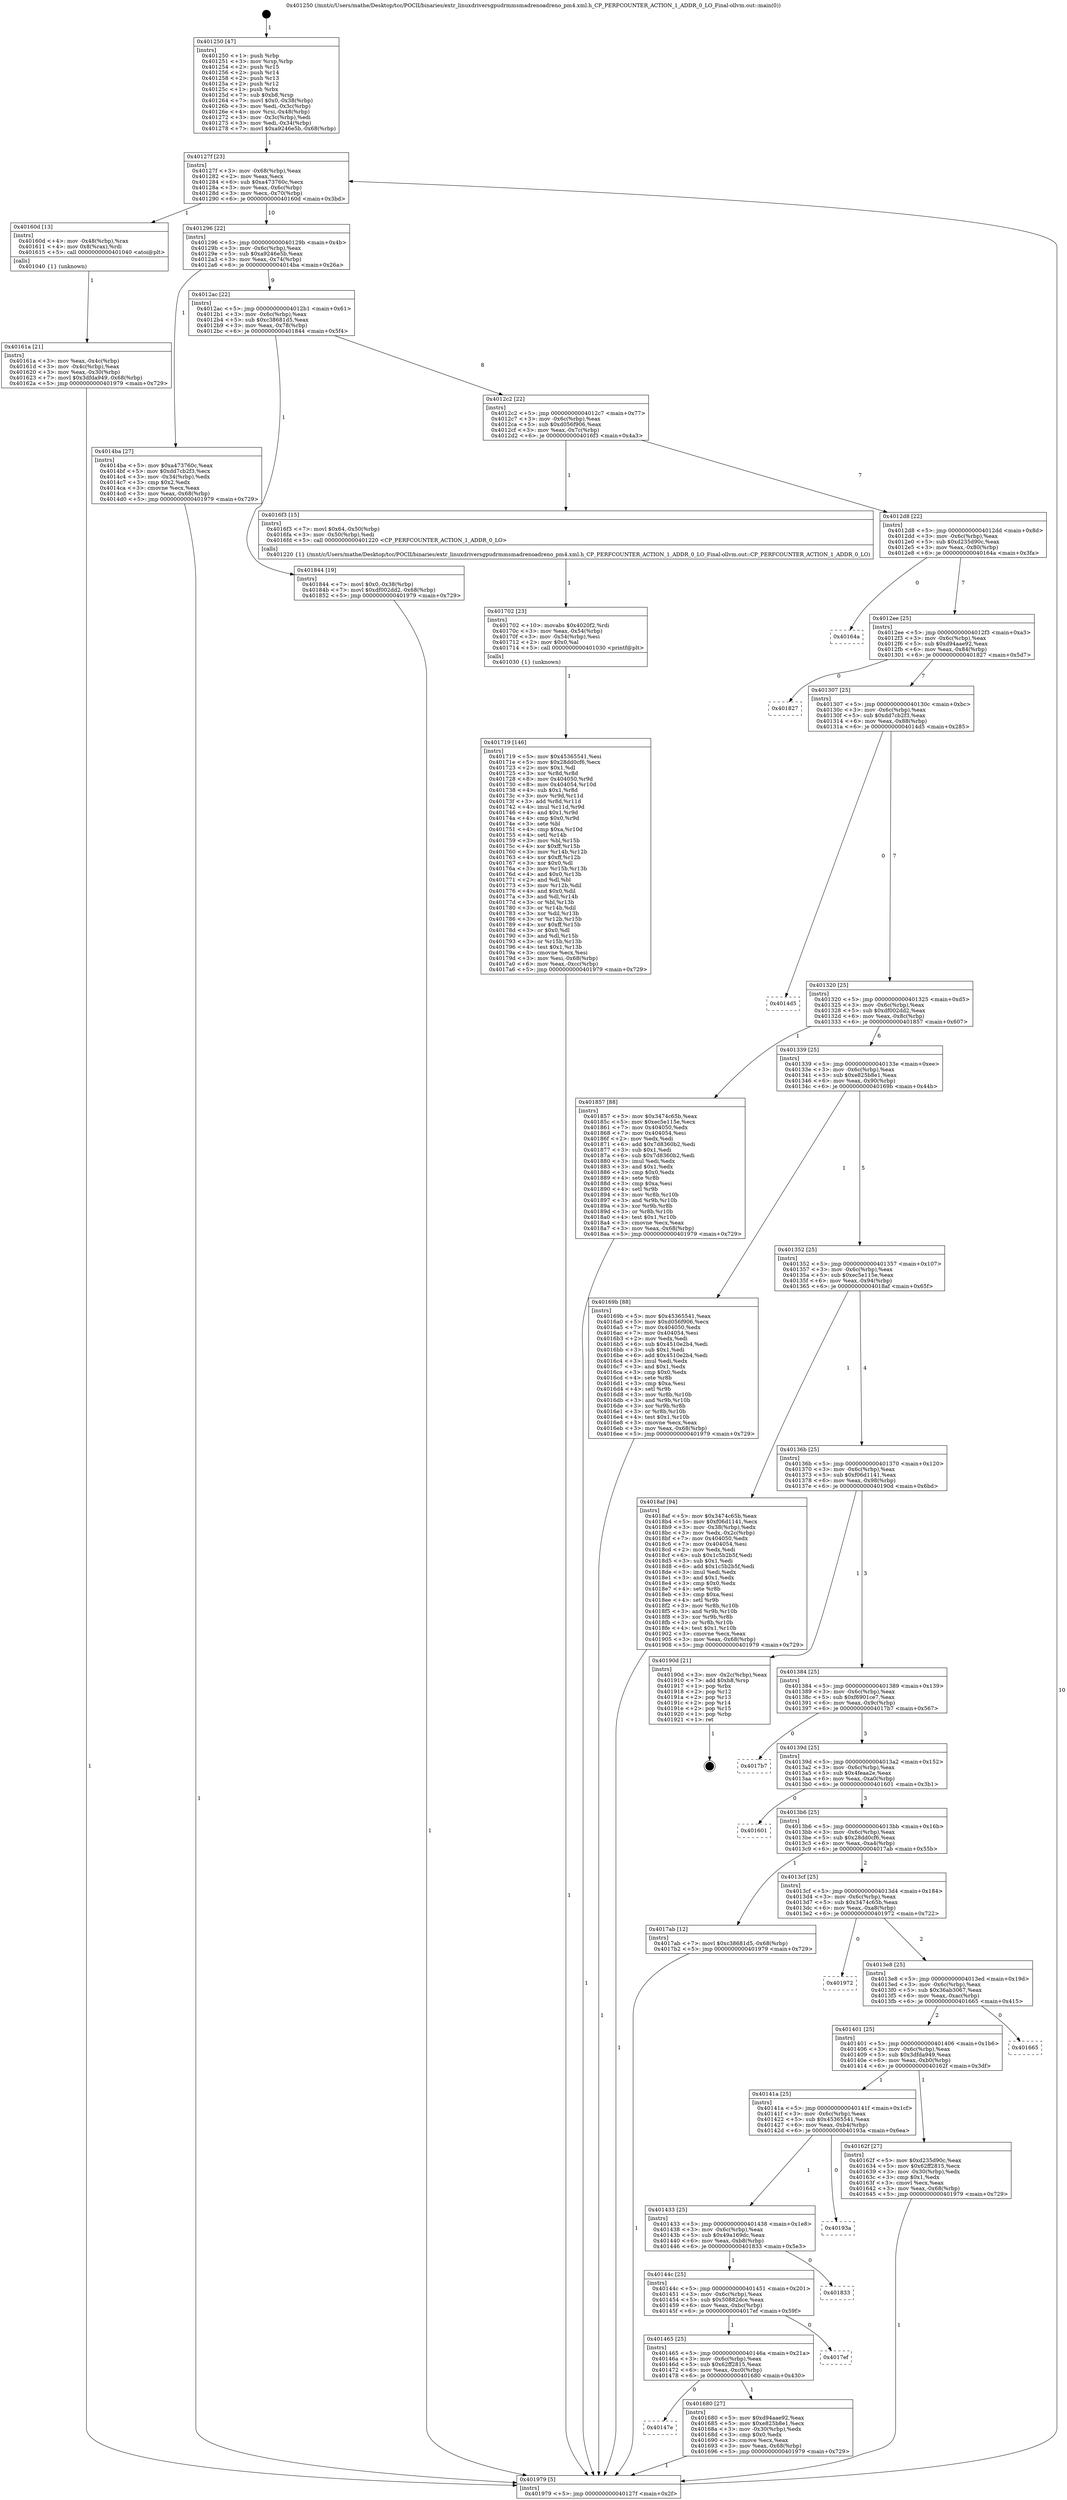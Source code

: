 digraph "0x401250" {
  label = "0x401250 (/mnt/c/Users/mathe/Desktop/tcc/POCII/binaries/extr_linuxdriversgpudrmmsmadrenoadreno_pm4.xml.h_CP_PERFCOUNTER_ACTION_1_ADDR_0_LO_Final-ollvm.out::main(0))"
  labelloc = "t"
  node[shape=record]

  Entry [label="",width=0.3,height=0.3,shape=circle,fillcolor=black,style=filled]
  "0x40127f" [label="{
     0x40127f [23]\l
     | [instrs]\l
     &nbsp;&nbsp;0x40127f \<+3\>: mov -0x68(%rbp),%eax\l
     &nbsp;&nbsp;0x401282 \<+2\>: mov %eax,%ecx\l
     &nbsp;&nbsp;0x401284 \<+6\>: sub $0xa473760c,%ecx\l
     &nbsp;&nbsp;0x40128a \<+3\>: mov %eax,-0x6c(%rbp)\l
     &nbsp;&nbsp;0x40128d \<+3\>: mov %ecx,-0x70(%rbp)\l
     &nbsp;&nbsp;0x401290 \<+6\>: je 000000000040160d \<main+0x3bd\>\l
  }"]
  "0x40160d" [label="{
     0x40160d [13]\l
     | [instrs]\l
     &nbsp;&nbsp;0x40160d \<+4\>: mov -0x48(%rbp),%rax\l
     &nbsp;&nbsp;0x401611 \<+4\>: mov 0x8(%rax),%rdi\l
     &nbsp;&nbsp;0x401615 \<+5\>: call 0000000000401040 \<atoi@plt\>\l
     | [calls]\l
     &nbsp;&nbsp;0x401040 \{1\} (unknown)\l
  }"]
  "0x401296" [label="{
     0x401296 [22]\l
     | [instrs]\l
     &nbsp;&nbsp;0x401296 \<+5\>: jmp 000000000040129b \<main+0x4b\>\l
     &nbsp;&nbsp;0x40129b \<+3\>: mov -0x6c(%rbp),%eax\l
     &nbsp;&nbsp;0x40129e \<+5\>: sub $0xa9246e5b,%eax\l
     &nbsp;&nbsp;0x4012a3 \<+3\>: mov %eax,-0x74(%rbp)\l
     &nbsp;&nbsp;0x4012a6 \<+6\>: je 00000000004014ba \<main+0x26a\>\l
  }"]
  Exit [label="",width=0.3,height=0.3,shape=circle,fillcolor=black,style=filled,peripheries=2]
  "0x4014ba" [label="{
     0x4014ba [27]\l
     | [instrs]\l
     &nbsp;&nbsp;0x4014ba \<+5\>: mov $0xa473760c,%eax\l
     &nbsp;&nbsp;0x4014bf \<+5\>: mov $0xdd7cb2f3,%ecx\l
     &nbsp;&nbsp;0x4014c4 \<+3\>: mov -0x34(%rbp),%edx\l
     &nbsp;&nbsp;0x4014c7 \<+3\>: cmp $0x2,%edx\l
     &nbsp;&nbsp;0x4014ca \<+3\>: cmovne %ecx,%eax\l
     &nbsp;&nbsp;0x4014cd \<+3\>: mov %eax,-0x68(%rbp)\l
     &nbsp;&nbsp;0x4014d0 \<+5\>: jmp 0000000000401979 \<main+0x729\>\l
  }"]
  "0x4012ac" [label="{
     0x4012ac [22]\l
     | [instrs]\l
     &nbsp;&nbsp;0x4012ac \<+5\>: jmp 00000000004012b1 \<main+0x61\>\l
     &nbsp;&nbsp;0x4012b1 \<+3\>: mov -0x6c(%rbp),%eax\l
     &nbsp;&nbsp;0x4012b4 \<+5\>: sub $0xc38681d5,%eax\l
     &nbsp;&nbsp;0x4012b9 \<+3\>: mov %eax,-0x78(%rbp)\l
     &nbsp;&nbsp;0x4012bc \<+6\>: je 0000000000401844 \<main+0x5f4\>\l
  }"]
  "0x401979" [label="{
     0x401979 [5]\l
     | [instrs]\l
     &nbsp;&nbsp;0x401979 \<+5\>: jmp 000000000040127f \<main+0x2f\>\l
  }"]
  "0x401250" [label="{
     0x401250 [47]\l
     | [instrs]\l
     &nbsp;&nbsp;0x401250 \<+1\>: push %rbp\l
     &nbsp;&nbsp;0x401251 \<+3\>: mov %rsp,%rbp\l
     &nbsp;&nbsp;0x401254 \<+2\>: push %r15\l
     &nbsp;&nbsp;0x401256 \<+2\>: push %r14\l
     &nbsp;&nbsp;0x401258 \<+2\>: push %r13\l
     &nbsp;&nbsp;0x40125a \<+2\>: push %r12\l
     &nbsp;&nbsp;0x40125c \<+1\>: push %rbx\l
     &nbsp;&nbsp;0x40125d \<+7\>: sub $0xb8,%rsp\l
     &nbsp;&nbsp;0x401264 \<+7\>: movl $0x0,-0x38(%rbp)\l
     &nbsp;&nbsp;0x40126b \<+3\>: mov %edi,-0x3c(%rbp)\l
     &nbsp;&nbsp;0x40126e \<+4\>: mov %rsi,-0x48(%rbp)\l
     &nbsp;&nbsp;0x401272 \<+3\>: mov -0x3c(%rbp),%edi\l
     &nbsp;&nbsp;0x401275 \<+3\>: mov %edi,-0x34(%rbp)\l
     &nbsp;&nbsp;0x401278 \<+7\>: movl $0xa9246e5b,-0x68(%rbp)\l
  }"]
  "0x40161a" [label="{
     0x40161a [21]\l
     | [instrs]\l
     &nbsp;&nbsp;0x40161a \<+3\>: mov %eax,-0x4c(%rbp)\l
     &nbsp;&nbsp;0x40161d \<+3\>: mov -0x4c(%rbp),%eax\l
     &nbsp;&nbsp;0x401620 \<+3\>: mov %eax,-0x30(%rbp)\l
     &nbsp;&nbsp;0x401623 \<+7\>: movl $0x3dfda949,-0x68(%rbp)\l
     &nbsp;&nbsp;0x40162a \<+5\>: jmp 0000000000401979 \<main+0x729\>\l
  }"]
  "0x401719" [label="{
     0x401719 [146]\l
     | [instrs]\l
     &nbsp;&nbsp;0x401719 \<+5\>: mov $0x45365541,%esi\l
     &nbsp;&nbsp;0x40171e \<+5\>: mov $0x28dd0cf6,%ecx\l
     &nbsp;&nbsp;0x401723 \<+2\>: mov $0x1,%dl\l
     &nbsp;&nbsp;0x401725 \<+3\>: xor %r8d,%r8d\l
     &nbsp;&nbsp;0x401728 \<+8\>: mov 0x404050,%r9d\l
     &nbsp;&nbsp;0x401730 \<+8\>: mov 0x404054,%r10d\l
     &nbsp;&nbsp;0x401738 \<+4\>: sub $0x1,%r8d\l
     &nbsp;&nbsp;0x40173c \<+3\>: mov %r9d,%r11d\l
     &nbsp;&nbsp;0x40173f \<+3\>: add %r8d,%r11d\l
     &nbsp;&nbsp;0x401742 \<+4\>: imul %r11d,%r9d\l
     &nbsp;&nbsp;0x401746 \<+4\>: and $0x1,%r9d\l
     &nbsp;&nbsp;0x40174a \<+4\>: cmp $0x0,%r9d\l
     &nbsp;&nbsp;0x40174e \<+3\>: sete %bl\l
     &nbsp;&nbsp;0x401751 \<+4\>: cmp $0xa,%r10d\l
     &nbsp;&nbsp;0x401755 \<+4\>: setl %r14b\l
     &nbsp;&nbsp;0x401759 \<+3\>: mov %bl,%r15b\l
     &nbsp;&nbsp;0x40175c \<+4\>: xor $0xff,%r15b\l
     &nbsp;&nbsp;0x401760 \<+3\>: mov %r14b,%r12b\l
     &nbsp;&nbsp;0x401763 \<+4\>: xor $0xff,%r12b\l
     &nbsp;&nbsp;0x401767 \<+3\>: xor $0x0,%dl\l
     &nbsp;&nbsp;0x40176a \<+3\>: mov %r15b,%r13b\l
     &nbsp;&nbsp;0x40176d \<+4\>: and $0x0,%r13b\l
     &nbsp;&nbsp;0x401771 \<+2\>: and %dl,%bl\l
     &nbsp;&nbsp;0x401773 \<+3\>: mov %r12b,%dil\l
     &nbsp;&nbsp;0x401776 \<+4\>: and $0x0,%dil\l
     &nbsp;&nbsp;0x40177a \<+3\>: and %dl,%r14b\l
     &nbsp;&nbsp;0x40177d \<+3\>: or %bl,%r13b\l
     &nbsp;&nbsp;0x401780 \<+3\>: or %r14b,%dil\l
     &nbsp;&nbsp;0x401783 \<+3\>: xor %dil,%r13b\l
     &nbsp;&nbsp;0x401786 \<+3\>: or %r12b,%r15b\l
     &nbsp;&nbsp;0x401789 \<+4\>: xor $0xff,%r15b\l
     &nbsp;&nbsp;0x40178d \<+3\>: or $0x0,%dl\l
     &nbsp;&nbsp;0x401790 \<+3\>: and %dl,%r15b\l
     &nbsp;&nbsp;0x401793 \<+3\>: or %r15b,%r13b\l
     &nbsp;&nbsp;0x401796 \<+4\>: test $0x1,%r13b\l
     &nbsp;&nbsp;0x40179a \<+3\>: cmovne %ecx,%esi\l
     &nbsp;&nbsp;0x40179d \<+3\>: mov %esi,-0x68(%rbp)\l
     &nbsp;&nbsp;0x4017a0 \<+6\>: mov %eax,-0xcc(%rbp)\l
     &nbsp;&nbsp;0x4017a6 \<+5\>: jmp 0000000000401979 \<main+0x729\>\l
  }"]
  "0x401844" [label="{
     0x401844 [19]\l
     | [instrs]\l
     &nbsp;&nbsp;0x401844 \<+7\>: movl $0x0,-0x38(%rbp)\l
     &nbsp;&nbsp;0x40184b \<+7\>: movl $0xdf002dd2,-0x68(%rbp)\l
     &nbsp;&nbsp;0x401852 \<+5\>: jmp 0000000000401979 \<main+0x729\>\l
  }"]
  "0x4012c2" [label="{
     0x4012c2 [22]\l
     | [instrs]\l
     &nbsp;&nbsp;0x4012c2 \<+5\>: jmp 00000000004012c7 \<main+0x77\>\l
     &nbsp;&nbsp;0x4012c7 \<+3\>: mov -0x6c(%rbp),%eax\l
     &nbsp;&nbsp;0x4012ca \<+5\>: sub $0xd056f906,%eax\l
     &nbsp;&nbsp;0x4012cf \<+3\>: mov %eax,-0x7c(%rbp)\l
     &nbsp;&nbsp;0x4012d2 \<+6\>: je 00000000004016f3 \<main+0x4a3\>\l
  }"]
  "0x401702" [label="{
     0x401702 [23]\l
     | [instrs]\l
     &nbsp;&nbsp;0x401702 \<+10\>: movabs $0x4020f2,%rdi\l
     &nbsp;&nbsp;0x40170c \<+3\>: mov %eax,-0x54(%rbp)\l
     &nbsp;&nbsp;0x40170f \<+3\>: mov -0x54(%rbp),%esi\l
     &nbsp;&nbsp;0x401712 \<+2\>: mov $0x0,%al\l
     &nbsp;&nbsp;0x401714 \<+5\>: call 0000000000401030 \<printf@plt\>\l
     | [calls]\l
     &nbsp;&nbsp;0x401030 \{1\} (unknown)\l
  }"]
  "0x4016f3" [label="{
     0x4016f3 [15]\l
     | [instrs]\l
     &nbsp;&nbsp;0x4016f3 \<+7\>: movl $0x64,-0x50(%rbp)\l
     &nbsp;&nbsp;0x4016fa \<+3\>: mov -0x50(%rbp),%edi\l
     &nbsp;&nbsp;0x4016fd \<+5\>: call 0000000000401220 \<CP_PERFCOUNTER_ACTION_1_ADDR_0_LO\>\l
     | [calls]\l
     &nbsp;&nbsp;0x401220 \{1\} (/mnt/c/Users/mathe/Desktop/tcc/POCII/binaries/extr_linuxdriversgpudrmmsmadrenoadreno_pm4.xml.h_CP_PERFCOUNTER_ACTION_1_ADDR_0_LO_Final-ollvm.out::CP_PERFCOUNTER_ACTION_1_ADDR_0_LO)\l
  }"]
  "0x4012d8" [label="{
     0x4012d8 [22]\l
     | [instrs]\l
     &nbsp;&nbsp;0x4012d8 \<+5\>: jmp 00000000004012dd \<main+0x8d\>\l
     &nbsp;&nbsp;0x4012dd \<+3\>: mov -0x6c(%rbp),%eax\l
     &nbsp;&nbsp;0x4012e0 \<+5\>: sub $0xd235d90c,%eax\l
     &nbsp;&nbsp;0x4012e5 \<+3\>: mov %eax,-0x80(%rbp)\l
     &nbsp;&nbsp;0x4012e8 \<+6\>: je 000000000040164a \<main+0x3fa\>\l
  }"]
  "0x40147e" [label="{
     0x40147e\l
  }", style=dashed]
  "0x40164a" [label="{
     0x40164a\l
  }", style=dashed]
  "0x4012ee" [label="{
     0x4012ee [25]\l
     | [instrs]\l
     &nbsp;&nbsp;0x4012ee \<+5\>: jmp 00000000004012f3 \<main+0xa3\>\l
     &nbsp;&nbsp;0x4012f3 \<+3\>: mov -0x6c(%rbp),%eax\l
     &nbsp;&nbsp;0x4012f6 \<+5\>: sub $0xd94aae92,%eax\l
     &nbsp;&nbsp;0x4012fb \<+6\>: mov %eax,-0x84(%rbp)\l
     &nbsp;&nbsp;0x401301 \<+6\>: je 0000000000401827 \<main+0x5d7\>\l
  }"]
  "0x401680" [label="{
     0x401680 [27]\l
     | [instrs]\l
     &nbsp;&nbsp;0x401680 \<+5\>: mov $0xd94aae92,%eax\l
     &nbsp;&nbsp;0x401685 \<+5\>: mov $0xe825b8e1,%ecx\l
     &nbsp;&nbsp;0x40168a \<+3\>: mov -0x30(%rbp),%edx\l
     &nbsp;&nbsp;0x40168d \<+3\>: cmp $0x0,%edx\l
     &nbsp;&nbsp;0x401690 \<+3\>: cmove %ecx,%eax\l
     &nbsp;&nbsp;0x401693 \<+3\>: mov %eax,-0x68(%rbp)\l
     &nbsp;&nbsp;0x401696 \<+5\>: jmp 0000000000401979 \<main+0x729\>\l
  }"]
  "0x401827" [label="{
     0x401827\l
  }", style=dashed]
  "0x401307" [label="{
     0x401307 [25]\l
     | [instrs]\l
     &nbsp;&nbsp;0x401307 \<+5\>: jmp 000000000040130c \<main+0xbc\>\l
     &nbsp;&nbsp;0x40130c \<+3\>: mov -0x6c(%rbp),%eax\l
     &nbsp;&nbsp;0x40130f \<+5\>: sub $0xdd7cb2f3,%eax\l
     &nbsp;&nbsp;0x401314 \<+6\>: mov %eax,-0x88(%rbp)\l
     &nbsp;&nbsp;0x40131a \<+6\>: je 00000000004014d5 \<main+0x285\>\l
  }"]
  "0x401465" [label="{
     0x401465 [25]\l
     | [instrs]\l
     &nbsp;&nbsp;0x401465 \<+5\>: jmp 000000000040146a \<main+0x21a\>\l
     &nbsp;&nbsp;0x40146a \<+3\>: mov -0x6c(%rbp),%eax\l
     &nbsp;&nbsp;0x40146d \<+5\>: sub $0x62ff2815,%eax\l
     &nbsp;&nbsp;0x401472 \<+6\>: mov %eax,-0xc0(%rbp)\l
     &nbsp;&nbsp;0x401478 \<+6\>: je 0000000000401680 \<main+0x430\>\l
  }"]
  "0x4014d5" [label="{
     0x4014d5\l
  }", style=dashed]
  "0x401320" [label="{
     0x401320 [25]\l
     | [instrs]\l
     &nbsp;&nbsp;0x401320 \<+5\>: jmp 0000000000401325 \<main+0xd5\>\l
     &nbsp;&nbsp;0x401325 \<+3\>: mov -0x6c(%rbp),%eax\l
     &nbsp;&nbsp;0x401328 \<+5\>: sub $0xdf002dd2,%eax\l
     &nbsp;&nbsp;0x40132d \<+6\>: mov %eax,-0x8c(%rbp)\l
     &nbsp;&nbsp;0x401333 \<+6\>: je 0000000000401857 \<main+0x607\>\l
  }"]
  "0x4017ef" [label="{
     0x4017ef\l
  }", style=dashed]
  "0x401857" [label="{
     0x401857 [88]\l
     | [instrs]\l
     &nbsp;&nbsp;0x401857 \<+5\>: mov $0x3474c65b,%eax\l
     &nbsp;&nbsp;0x40185c \<+5\>: mov $0xec5e115e,%ecx\l
     &nbsp;&nbsp;0x401861 \<+7\>: mov 0x404050,%edx\l
     &nbsp;&nbsp;0x401868 \<+7\>: mov 0x404054,%esi\l
     &nbsp;&nbsp;0x40186f \<+2\>: mov %edx,%edi\l
     &nbsp;&nbsp;0x401871 \<+6\>: add $0x7d8360b2,%edi\l
     &nbsp;&nbsp;0x401877 \<+3\>: sub $0x1,%edi\l
     &nbsp;&nbsp;0x40187a \<+6\>: sub $0x7d8360b2,%edi\l
     &nbsp;&nbsp;0x401880 \<+3\>: imul %edi,%edx\l
     &nbsp;&nbsp;0x401883 \<+3\>: and $0x1,%edx\l
     &nbsp;&nbsp;0x401886 \<+3\>: cmp $0x0,%edx\l
     &nbsp;&nbsp;0x401889 \<+4\>: sete %r8b\l
     &nbsp;&nbsp;0x40188d \<+3\>: cmp $0xa,%esi\l
     &nbsp;&nbsp;0x401890 \<+4\>: setl %r9b\l
     &nbsp;&nbsp;0x401894 \<+3\>: mov %r8b,%r10b\l
     &nbsp;&nbsp;0x401897 \<+3\>: and %r9b,%r10b\l
     &nbsp;&nbsp;0x40189a \<+3\>: xor %r9b,%r8b\l
     &nbsp;&nbsp;0x40189d \<+3\>: or %r8b,%r10b\l
     &nbsp;&nbsp;0x4018a0 \<+4\>: test $0x1,%r10b\l
     &nbsp;&nbsp;0x4018a4 \<+3\>: cmovne %ecx,%eax\l
     &nbsp;&nbsp;0x4018a7 \<+3\>: mov %eax,-0x68(%rbp)\l
     &nbsp;&nbsp;0x4018aa \<+5\>: jmp 0000000000401979 \<main+0x729\>\l
  }"]
  "0x401339" [label="{
     0x401339 [25]\l
     | [instrs]\l
     &nbsp;&nbsp;0x401339 \<+5\>: jmp 000000000040133e \<main+0xee\>\l
     &nbsp;&nbsp;0x40133e \<+3\>: mov -0x6c(%rbp),%eax\l
     &nbsp;&nbsp;0x401341 \<+5\>: sub $0xe825b8e1,%eax\l
     &nbsp;&nbsp;0x401346 \<+6\>: mov %eax,-0x90(%rbp)\l
     &nbsp;&nbsp;0x40134c \<+6\>: je 000000000040169b \<main+0x44b\>\l
  }"]
  "0x40144c" [label="{
     0x40144c [25]\l
     | [instrs]\l
     &nbsp;&nbsp;0x40144c \<+5\>: jmp 0000000000401451 \<main+0x201\>\l
     &nbsp;&nbsp;0x401451 \<+3\>: mov -0x6c(%rbp),%eax\l
     &nbsp;&nbsp;0x401454 \<+5\>: sub $0x50882dce,%eax\l
     &nbsp;&nbsp;0x401459 \<+6\>: mov %eax,-0xbc(%rbp)\l
     &nbsp;&nbsp;0x40145f \<+6\>: je 00000000004017ef \<main+0x59f\>\l
  }"]
  "0x40169b" [label="{
     0x40169b [88]\l
     | [instrs]\l
     &nbsp;&nbsp;0x40169b \<+5\>: mov $0x45365541,%eax\l
     &nbsp;&nbsp;0x4016a0 \<+5\>: mov $0xd056f906,%ecx\l
     &nbsp;&nbsp;0x4016a5 \<+7\>: mov 0x404050,%edx\l
     &nbsp;&nbsp;0x4016ac \<+7\>: mov 0x404054,%esi\l
     &nbsp;&nbsp;0x4016b3 \<+2\>: mov %edx,%edi\l
     &nbsp;&nbsp;0x4016b5 \<+6\>: sub $0x4510e2b4,%edi\l
     &nbsp;&nbsp;0x4016bb \<+3\>: sub $0x1,%edi\l
     &nbsp;&nbsp;0x4016be \<+6\>: add $0x4510e2b4,%edi\l
     &nbsp;&nbsp;0x4016c4 \<+3\>: imul %edi,%edx\l
     &nbsp;&nbsp;0x4016c7 \<+3\>: and $0x1,%edx\l
     &nbsp;&nbsp;0x4016ca \<+3\>: cmp $0x0,%edx\l
     &nbsp;&nbsp;0x4016cd \<+4\>: sete %r8b\l
     &nbsp;&nbsp;0x4016d1 \<+3\>: cmp $0xa,%esi\l
     &nbsp;&nbsp;0x4016d4 \<+4\>: setl %r9b\l
     &nbsp;&nbsp;0x4016d8 \<+3\>: mov %r8b,%r10b\l
     &nbsp;&nbsp;0x4016db \<+3\>: and %r9b,%r10b\l
     &nbsp;&nbsp;0x4016de \<+3\>: xor %r9b,%r8b\l
     &nbsp;&nbsp;0x4016e1 \<+3\>: or %r8b,%r10b\l
     &nbsp;&nbsp;0x4016e4 \<+4\>: test $0x1,%r10b\l
     &nbsp;&nbsp;0x4016e8 \<+3\>: cmovne %ecx,%eax\l
     &nbsp;&nbsp;0x4016eb \<+3\>: mov %eax,-0x68(%rbp)\l
     &nbsp;&nbsp;0x4016ee \<+5\>: jmp 0000000000401979 \<main+0x729\>\l
  }"]
  "0x401352" [label="{
     0x401352 [25]\l
     | [instrs]\l
     &nbsp;&nbsp;0x401352 \<+5\>: jmp 0000000000401357 \<main+0x107\>\l
     &nbsp;&nbsp;0x401357 \<+3\>: mov -0x6c(%rbp),%eax\l
     &nbsp;&nbsp;0x40135a \<+5\>: sub $0xec5e115e,%eax\l
     &nbsp;&nbsp;0x40135f \<+6\>: mov %eax,-0x94(%rbp)\l
     &nbsp;&nbsp;0x401365 \<+6\>: je 00000000004018af \<main+0x65f\>\l
  }"]
  "0x401833" [label="{
     0x401833\l
  }", style=dashed]
  "0x4018af" [label="{
     0x4018af [94]\l
     | [instrs]\l
     &nbsp;&nbsp;0x4018af \<+5\>: mov $0x3474c65b,%eax\l
     &nbsp;&nbsp;0x4018b4 \<+5\>: mov $0xf06d1141,%ecx\l
     &nbsp;&nbsp;0x4018b9 \<+3\>: mov -0x38(%rbp),%edx\l
     &nbsp;&nbsp;0x4018bc \<+3\>: mov %edx,-0x2c(%rbp)\l
     &nbsp;&nbsp;0x4018bf \<+7\>: mov 0x404050,%edx\l
     &nbsp;&nbsp;0x4018c6 \<+7\>: mov 0x404054,%esi\l
     &nbsp;&nbsp;0x4018cd \<+2\>: mov %edx,%edi\l
     &nbsp;&nbsp;0x4018cf \<+6\>: sub $0x1c5b2b5f,%edi\l
     &nbsp;&nbsp;0x4018d5 \<+3\>: sub $0x1,%edi\l
     &nbsp;&nbsp;0x4018d8 \<+6\>: add $0x1c5b2b5f,%edi\l
     &nbsp;&nbsp;0x4018de \<+3\>: imul %edi,%edx\l
     &nbsp;&nbsp;0x4018e1 \<+3\>: and $0x1,%edx\l
     &nbsp;&nbsp;0x4018e4 \<+3\>: cmp $0x0,%edx\l
     &nbsp;&nbsp;0x4018e7 \<+4\>: sete %r8b\l
     &nbsp;&nbsp;0x4018eb \<+3\>: cmp $0xa,%esi\l
     &nbsp;&nbsp;0x4018ee \<+4\>: setl %r9b\l
     &nbsp;&nbsp;0x4018f2 \<+3\>: mov %r8b,%r10b\l
     &nbsp;&nbsp;0x4018f5 \<+3\>: and %r9b,%r10b\l
     &nbsp;&nbsp;0x4018f8 \<+3\>: xor %r9b,%r8b\l
     &nbsp;&nbsp;0x4018fb \<+3\>: or %r8b,%r10b\l
     &nbsp;&nbsp;0x4018fe \<+4\>: test $0x1,%r10b\l
     &nbsp;&nbsp;0x401902 \<+3\>: cmovne %ecx,%eax\l
     &nbsp;&nbsp;0x401905 \<+3\>: mov %eax,-0x68(%rbp)\l
     &nbsp;&nbsp;0x401908 \<+5\>: jmp 0000000000401979 \<main+0x729\>\l
  }"]
  "0x40136b" [label="{
     0x40136b [25]\l
     | [instrs]\l
     &nbsp;&nbsp;0x40136b \<+5\>: jmp 0000000000401370 \<main+0x120\>\l
     &nbsp;&nbsp;0x401370 \<+3\>: mov -0x6c(%rbp),%eax\l
     &nbsp;&nbsp;0x401373 \<+5\>: sub $0xf06d1141,%eax\l
     &nbsp;&nbsp;0x401378 \<+6\>: mov %eax,-0x98(%rbp)\l
     &nbsp;&nbsp;0x40137e \<+6\>: je 000000000040190d \<main+0x6bd\>\l
  }"]
  "0x401433" [label="{
     0x401433 [25]\l
     | [instrs]\l
     &nbsp;&nbsp;0x401433 \<+5\>: jmp 0000000000401438 \<main+0x1e8\>\l
     &nbsp;&nbsp;0x401438 \<+3\>: mov -0x6c(%rbp),%eax\l
     &nbsp;&nbsp;0x40143b \<+5\>: sub $0x49a169dc,%eax\l
     &nbsp;&nbsp;0x401440 \<+6\>: mov %eax,-0xb8(%rbp)\l
     &nbsp;&nbsp;0x401446 \<+6\>: je 0000000000401833 \<main+0x5e3\>\l
  }"]
  "0x40190d" [label="{
     0x40190d [21]\l
     | [instrs]\l
     &nbsp;&nbsp;0x40190d \<+3\>: mov -0x2c(%rbp),%eax\l
     &nbsp;&nbsp;0x401910 \<+7\>: add $0xb8,%rsp\l
     &nbsp;&nbsp;0x401917 \<+1\>: pop %rbx\l
     &nbsp;&nbsp;0x401918 \<+2\>: pop %r12\l
     &nbsp;&nbsp;0x40191a \<+2\>: pop %r13\l
     &nbsp;&nbsp;0x40191c \<+2\>: pop %r14\l
     &nbsp;&nbsp;0x40191e \<+2\>: pop %r15\l
     &nbsp;&nbsp;0x401920 \<+1\>: pop %rbp\l
     &nbsp;&nbsp;0x401921 \<+1\>: ret\l
  }"]
  "0x401384" [label="{
     0x401384 [25]\l
     | [instrs]\l
     &nbsp;&nbsp;0x401384 \<+5\>: jmp 0000000000401389 \<main+0x139\>\l
     &nbsp;&nbsp;0x401389 \<+3\>: mov -0x6c(%rbp),%eax\l
     &nbsp;&nbsp;0x40138c \<+5\>: sub $0xf6901ce7,%eax\l
     &nbsp;&nbsp;0x401391 \<+6\>: mov %eax,-0x9c(%rbp)\l
     &nbsp;&nbsp;0x401397 \<+6\>: je 00000000004017b7 \<main+0x567\>\l
  }"]
  "0x40193a" [label="{
     0x40193a\l
  }", style=dashed]
  "0x4017b7" [label="{
     0x4017b7\l
  }", style=dashed]
  "0x40139d" [label="{
     0x40139d [25]\l
     | [instrs]\l
     &nbsp;&nbsp;0x40139d \<+5\>: jmp 00000000004013a2 \<main+0x152\>\l
     &nbsp;&nbsp;0x4013a2 \<+3\>: mov -0x6c(%rbp),%eax\l
     &nbsp;&nbsp;0x4013a5 \<+5\>: sub $0x4feaa2e,%eax\l
     &nbsp;&nbsp;0x4013aa \<+6\>: mov %eax,-0xa0(%rbp)\l
     &nbsp;&nbsp;0x4013b0 \<+6\>: je 0000000000401601 \<main+0x3b1\>\l
  }"]
  "0x40141a" [label="{
     0x40141a [25]\l
     | [instrs]\l
     &nbsp;&nbsp;0x40141a \<+5\>: jmp 000000000040141f \<main+0x1cf\>\l
     &nbsp;&nbsp;0x40141f \<+3\>: mov -0x6c(%rbp),%eax\l
     &nbsp;&nbsp;0x401422 \<+5\>: sub $0x45365541,%eax\l
     &nbsp;&nbsp;0x401427 \<+6\>: mov %eax,-0xb4(%rbp)\l
     &nbsp;&nbsp;0x40142d \<+6\>: je 000000000040193a \<main+0x6ea\>\l
  }"]
  "0x401601" [label="{
     0x401601\l
  }", style=dashed]
  "0x4013b6" [label="{
     0x4013b6 [25]\l
     | [instrs]\l
     &nbsp;&nbsp;0x4013b6 \<+5\>: jmp 00000000004013bb \<main+0x16b\>\l
     &nbsp;&nbsp;0x4013bb \<+3\>: mov -0x6c(%rbp),%eax\l
     &nbsp;&nbsp;0x4013be \<+5\>: sub $0x28dd0cf6,%eax\l
     &nbsp;&nbsp;0x4013c3 \<+6\>: mov %eax,-0xa4(%rbp)\l
     &nbsp;&nbsp;0x4013c9 \<+6\>: je 00000000004017ab \<main+0x55b\>\l
  }"]
  "0x40162f" [label="{
     0x40162f [27]\l
     | [instrs]\l
     &nbsp;&nbsp;0x40162f \<+5\>: mov $0xd235d90c,%eax\l
     &nbsp;&nbsp;0x401634 \<+5\>: mov $0x62ff2815,%ecx\l
     &nbsp;&nbsp;0x401639 \<+3\>: mov -0x30(%rbp),%edx\l
     &nbsp;&nbsp;0x40163c \<+3\>: cmp $0x1,%edx\l
     &nbsp;&nbsp;0x40163f \<+3\>: cmovl %ecx,%eax\l
     &nbsp;&nbsp;0x401642 \<+3\>: mov %eax,-0x68(%rbp)\l
     &nbsp;&nbsp;0x401645 \<+5\>: jmp 0000000000401979 \<main+0x729\>\l
  }"]
  "0x4017ab" [label="{
     0x4017ab [12]\l
     | [instrs]\l
     &nbsp;&nbsp;0x4017ab \<+7\>: movl $0xc38681d5,-0x68(%rbp)\l
     &nbsp;&nbsp;0x4017b2 \<+5\>: jmp 0000000000401979 \<main+0x729\>\l
  }"]
  "0x4013cf" [label="{
     0x4013cf [25]\l
     | [instrs]\l
     &nbsp;&nbsp;0x4013cf \<+5\>: jmp 00000000004013d4 \<main+0x184\>\l
     &nbsp;&nbsp;0x4013d4 \<+3\>: mov -0x6c(%rbp),%eax\l
     &nbsp;&nbsp;0x4013d7 \<+5\>: sub $0x3474c65b,%eax\l
     &nbsp;&nbsp;0x4013dc \<+6\>: mov %eax,-0xa8(%rbp)\l
     &nbsp;&nbsp;0x4013e2 \<+6\>: je 0000000000401972 \<main+0x722\>\l
  }"]
  "0x401401" [label="{
     0x401401 [25]\l
     | [instrs]\l
     &nbsp;&nbsp;0x401401 \<+5\>: jmp 0000000000401406 \<main+0x1b6\>\l
     &nbsp;&nbsp;0x401406 \<+3\>: mov -0x6c(%rbp),%eax\l
     &nbsp;&nbsp;0x401409 \<+5\>: sub $0x3dfda949,%eax\l
     &nbsp;&nbsp;0x40140e \<+6\>: mov %eax,-0xb0(%rbp)\l
     &nbsp;&nbsp;0x401414 \<+6\>: je 000000000040162f \<main+0x3df\>\l
  }"]
  "0x401972" [label="{
     0x401972\l
  }", style=dashed]
  "0x4013e8" [label="{
     0x4013e8 [25]\l
     | [instrs]\l
     &nbsp;&nbsp;0x4013e8 \<+5\>: jmp 00000000004013ed \<main+0x19d\>\l
     &nbsp;&nbsp;0x4013ed \<+3\>: mov -0x6c(%rbp),%eax\l
     &nbsp;&nbsp;0x4013f0 \<+5\>: sub $0x36ab3067,%eax\l
     &nbsp;&nbsp;0x4013f5 \<+6\>: mov %eax,-0xac(%rbp)\l
     &nbsp;&nbsp;0x4013fb \<+6\>: je 0000000000401665 \<main+0x415\>\l
  }"]
  "0x401665" [label="{
     0x401665\l
  }", style=dashed]
  Entry -> "0x401250" [label=" 1"]
  "0x40127f" -> "0x40160d" [label=" 1"]
  "0x40127f" -> "0x401296" [label=" 10"]
  "0x40190d" -> Exit [label=" 1"]
  "0x401296" -> "0x4014ba" [label=" 1"]
  "0x401296" -> "0x4012ac" [label=" 9"]
  "0x4014ba" -> "0x401979" [label=" 1"]
  "0x401250" -> "0x40127f" [label=" 1"]
  "0x401979" -> "0x40127f" [label=" 10"]
  "0x40160d" -> "0x40161a" [label=" 1"]
  "0x40161a" -> "0x401979" [label=" 1"]
  "0x4018af" -> "0x401979" [label=" 1"]
  "0x4012ac" -> "0x401844" [label=" 1"]
  "0x4012ac" -> "0x4012c2" [label=" 8"]
  "0x401857" -> "0x401979" [label=" 1"]
  "0x4012c2" -> "0x4016f3" [label=" 1"]
  "0x4012c2" -> "0x4012d8" [label=" 7"]
  "0x401844" -> "0x401979" [label=" 1"]
  "0x4012d8" -> "0x40164a" [label=" 0"]
  "0x4012d8" -> "0x4012ee" [label=" 7"]
  "0x4017ab" -> "0x401979" [label=" 1"]
  "0x4012ee" -> "0x401827" [label=" 0"]
  "0x4012ee" -> "0x401307" [label=" 7"]
  "0x401719" -> "0x401979" [label=" 1"]
  "0x401307" -> "0x4014d5" [label=" 0"]
  "0x401307" -> "0x401320" [label=" 7"]
  "0x4016f3" -> "0x401702" [label=" 1"]
  "0x401320" -> "0x401857" [label=" 1"]
  "0x401320" -> "0x401339" [label=" 6"]
  "0x40169b" -> "0x401979" [label=" 1"]
  "0x401339" -> "0x40169b" [label=" 1"]
  "0x401339" -> "0x401352" [label=" 5"]
  "0x401465" -> "0x40147e" [label=" 0"]
  "0x401352" -> "0x4018af" [label=" 1"]
  "0x401352" -> "0x40136b" [label=" 4"]
  "0x401465" -> "0x401680" [label=" 1"]
  "0x40136b" -> "0x40190d" [label=" 1"]
  "0x40136b" -> "0x401384" [label=" 3"]
  "0x40144c" -> "0x401465" [label=" 1"]
  "0x401384" -> "0x4017b7" [label=" 0"]
  "0x401384" -> "0x40139d" [label=" 3"]
  "0x40144c" -> "0x4017ef" [label=" 0"]
  "0x40139d" -> "0x401601" [label=" 0"]
  "0x40139d" -> "0x4013b6" [label=" 3"]
  "0x401433" -> "0x40144c" [label=" 1"]
  "0x4013b6" -> "0x4017ab" [label=" 1"]
  "0x4013b6" -> "0x4013cf" [label=" 2"]
  "0x401433" -> "0x401833" [label=" 0"]
  "0x4013cf" -> "0x401972" [label=" 0"]
  "0x4013cf" -> "0x4013e8" [label=" 2"]
  "0x40141a" -> "0x401433" [label=" 1"]
  "0x4013e8" -> "0x401665" [label=" 0"]
  "0x4013e8" -> "0x401401" [label=" 2"]
  "0x401702" -> "0x401719" [label=" 1"]
  "0x401401" -> "0x40162f" [label=" 1"]
  "0x401401" -> "0x40141a" [label=" 1"]
  "0x40162f" -> "0x401979" [label=" 1"]
  "0x401680" -> "0x401979" [label=" 1"]
  "0x40141a" -> "0x40193a" [label=" 0"]
}
